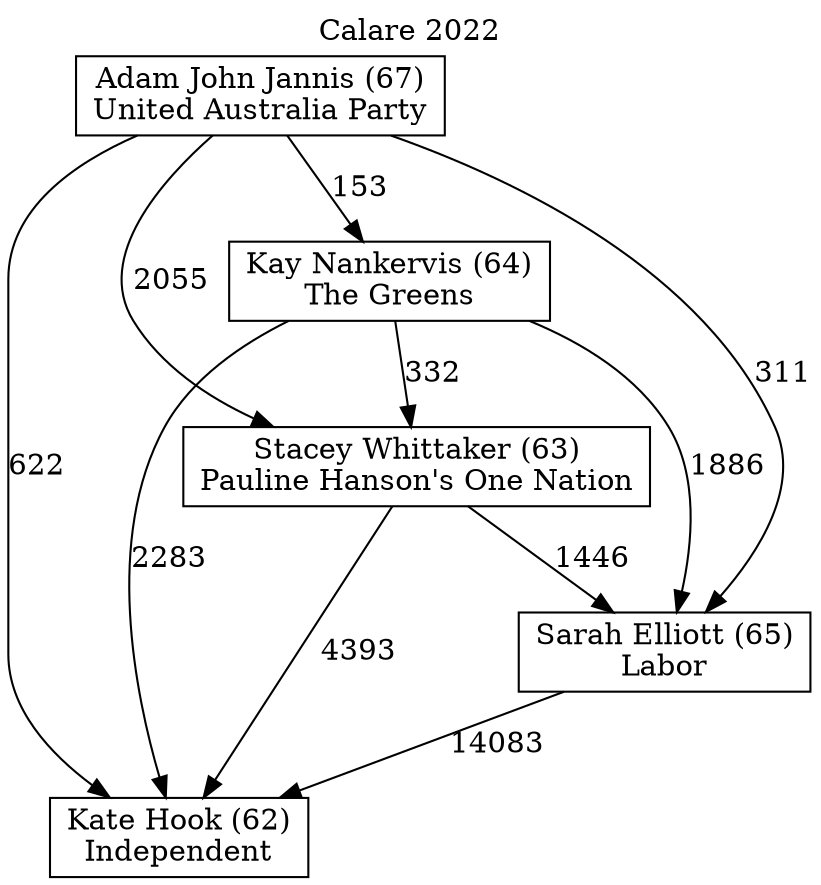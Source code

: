 // House preference flow
digraph "Kate Hook (62)_Calare_2022" {
	graph [label="Calare 2022" labelloc=t mclimit=10]
	node [shape=box]
	"Kate Hook (62)" [label="Kate Hook (62)
Independent"]
	"Kay Nankervis (64)" [label="Kay Nankervis (64)
The Greens"]
	"Sarah Elliott (65)" [label="Sarah Elliott (65)
Labor"]
	"Adam John Jannis (67)" [label="Adam John Jannis (67)
United Australia Party"]
	"Stacey Whittaker (63)" [label="Stacey Whittaker (63)
Pauline Hanson's One Nation"]
	"Kay Nankervis (64)" -> "Stacey Whittaker (63)" [label=332]
	"Adam John Jannis (67)" -> "Kate Hook (62)" [label=622]
	"Kay Nankervis (64)" -> "Sarah Elliott (65)" [label=1886]
	"Kay Nankervis (64)" -> "Kate Hook (62)" [label=2283]
	"Sarah Elliott (65)" -> "Kate Hook (62)" [label=14083]
	"Adam John Jannis (67)" -> "Kay Nankervis (64)" [label=153]
	"Stacey Whittaker (63)" -> "Kate Hook (62)" [label=4393]
	"Adam John Jannis (67)" -> "Sarah Elliott (65)" [label=311]
	"Adam John Jannis (67)" -> "Stacey Whittaker (63)" [label=2055]
	"Stacey Whittaker (63)" -> "Sarah Elliott (65)" [label=1446]
}
